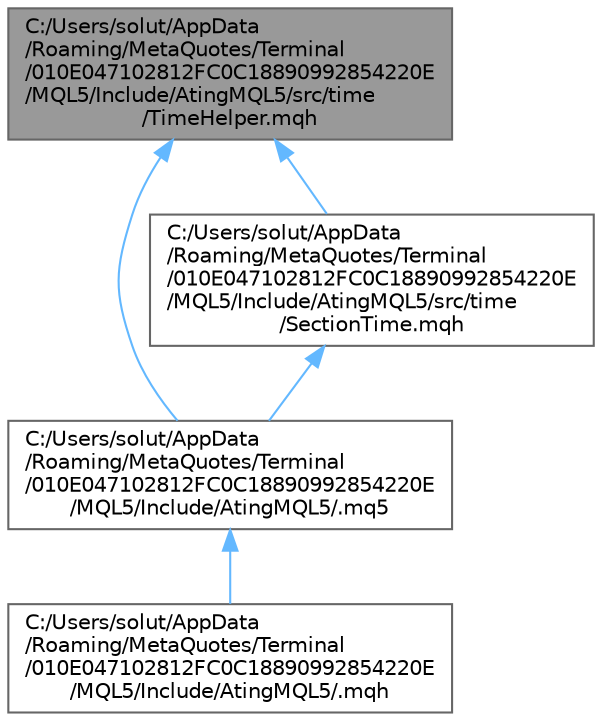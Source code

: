 digraph "C:/Users/solut/AppData/Roaming/MetaQuotes/Terminal/010E047102812FC0C18890992854220E/MQL5/Include/AtingMQL5/src/time/TimeHelper.mqh"
{
 // LATEX_PDF_SIZE
  bgcolor="transparent";
  edge [fontname=Helvetica,fontsize=10,labelfontname=Helvetica,labelfontsize=10];
  node [fontname=Helvetica,fontsize=10,shape=box,height=0.2,width=0.4];
  Node1 [id="Node000001",label="C:/Users/solut/AppData\l/Roaming/MetaQuotes/Terminal\l/010E047102812FC0C18890992854220E\l/MQL5/Include/AtingMQL5/src/time\l/TimeHelper.mqh",height=0.2,width=0.4,color="gray40", fillcolor="grey60", style="filled", fontcolor="black",tooltip=" "];
  Node1 -> Node2 [id="edge1_Node000001_Node000002",dir="back",color="steelblue1",style="solid",tooltip=" "];
  Node2 [id="Node000002",label="C:/Users/solut/AppData\l/Roaming/MetaQuotes/Terminal\l/010E047102812FC0C18890992854220E\l/MQL5/Include/AtingMQL5/.mq5",height=0.2,width=0.4,color="grey40", fillcolor="white", style="filled",URL="$_8mq5.html",tooltip=" "];
  Node2 -> Node3 [id="edge2_Node000002_Node000003",dir="back",color="steelblue1",style="solid",tooltip=" "];
  Node3 [id="Node000003",label="C:/Users/solut/AppData\l/Roaming/MetaQuotes/Terminal\l/010E047102812FC0C18890992854220E\l/MQL5/Include/AtingMQL5/.mqh",height=0.2,width=0.4,color="grey40", fillcolor="white", style="filled",URL="$_8mqh.html",tooltip=" "];
  Node1 -> Node4 [id="edge3_Node000001_Node000004",dir="back",color="steelblue1",style="solid",tooltip=" "];
  Node4 [id="Node000004",label="C:/Users/solut/AppData\l/Roaming/MetaQuotes/Terminal\l/010E047102812FC0C18890992854220E\l/MQL5/Include/AtingMQL5/src/time\l/SectionTime.mqh",height=0.2,width=0.4,color="grey40", fillcolor="white", style="filled",URL="$_section_time_8mqh.html",tooltip=" "];
  Node4 -> Node2 [id="edge4_Node000004_Node000002",dir="back",color="steelblue1",style="solid",tooltip=" "];
}
